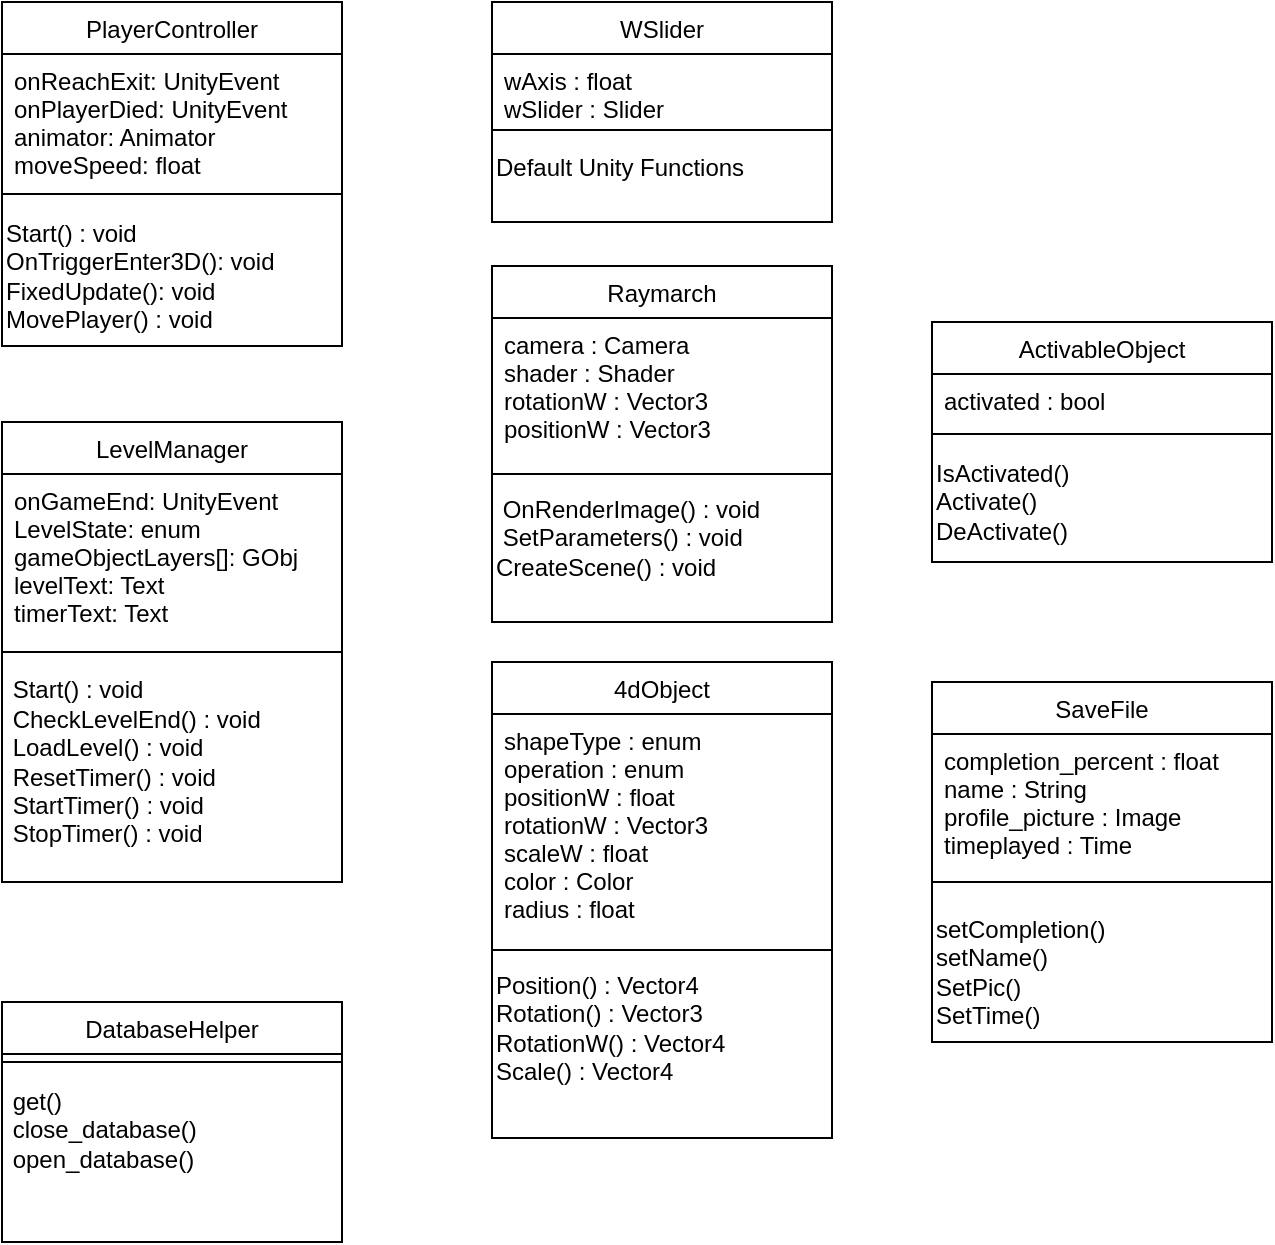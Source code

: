 <mxfile version="24.0.2" type="google">
  <diagram id="C5RBs43oDa-KdzZeNtuy" name="Page-1">
    <mxGraphModel grid="1" page="1" gridSize="10" guides="1" tooltips="1" connect="1" arrows="1" fold="1" pageScale="1" pageWidth="1169" pageHeight="827" math="0" shadow="0">
      <root>
        <mxCell id="WIyWlLk6GJQsqaUBKTNV-0" />
        <mxCell id="WIyWlLk6GJQsqaUBKTNV-1" parent="WIyWlLk6GJQsqaUBKTNV-0" />
        <mxCell id="K4Le7M1OpHTtZv7hwIHG-18" value="PlayerController" style="swimlane;fontStyle=0;align=center;verticalAlign=top;childLayout=stackLayout;horizontal=1;startSize=26;horizontalStack=0;resizeParent=1;resizeLast=0;collapsible=1;marginBottom=0;rounded=0;shadow=0;strokeWidth=1;fillColor=default;" vertex="1" parent="WIyWlLk6GJQsqaUBKTNV-1">
          <mxGeometry x="50" y="90" width="170" height="172" as="geometry">
            <mxRectangle x="390" y="90" width="170" height="26" as="alternateBounds" />
          </mxGeometry>
        </mxCell>
        <mxCell id="K4Le7M1OpHTtZv7hwIHG-19" value="onReachExit: UnityEvent&#xa;onPlayerDied: UnityEvent&#xa;animator: Animator&#xa;moveSpeed: float&#xa;" style="text;align=left;verticalAlign=top;spacingLeft=4;spacingRight=4;overflow=hidden;rotatable=0;points=[[0,0.5],[1,0.5]];portConstraint=eastwest;" vertex="1" parent="K4Le7M1OpHTtZv7hwIHG-18">
          <mxGeometry y="26" width="170" height="64" as="geometry" />
        </mxCell>
        <mxCell id="K4Le7M1OpHTtZv7hwIHG-20" value="" style="line;html=1;strokeWidth=1;align=left;verticalAlign=middle;spacingTop=-1;spacingLeft=3;spacingRight=3;rotatable=0;labelPosition=right;points=[];portConstraint=eastwest;" vertex="1" parent="K4Le7M1OpHTtZv7hwIHG-18">
          <mxGeometry y="90" width="170" height="12" as="geometry" />
        </mxCell>
        <mxCell id="95Nh-biFpDs5KRg09EFn-46" value="Start() : void&lt;div&gt;OnTriggerEnter3D(): void&lt;/div&gt;&lt;div&gt;FixedUpdate(): void&lt;/div&gt;&lt;div&gt;MovePlayer() : void&lt;/div&gt;" style="text;html=1;align=left;verticalAlign=middle;resizable=0;points=[];autosize=1;strokeColor=none;fillColor=none;" vertex="1" parent="K4Le7M1OpHTtZv7hwIHG-18">
          <mxGeometry y="102" width="170" height="70" as="geometry" />
        </mxCell>
        <mxCell id="95Nh-biFpDs5KRg09EFn-3" value="WSlider" style="swimlane;fontStyle=0;align=center;verticalAlign=top;childLayout=stackLayout;horizontal=1;startSize=26;horizontalStack=0;resizeParent=1;resizeLast=0;collapsible=1;marginBottom=0;rounded=0;shadow=0;strokeWidth=1;fillColor=default;" vertex="1" parent="WIyWlLk6GJQsqaUBKTNV-1">
          <mxGeometry x="295" y="90" width="170" height="110" as="geometry">
            <mxRectangle x="390" y="90" width="170" height="26" as="alternateBounds" />
          </mxGeometry>
        </mxCell>
        <mxCell id="95Nh-biFpDs5KRg09EFn-4" value="wAxis : float&#xa;wSlider : Slider" style="text;align=left;verticalAlign=top;spacingLeft=4;spacingRight=4;overflow=hidden;rotatable=0;points=[[0,0.5],[1,0.5]];portConstraint=eastwest;" vertex="1" parent="95Nh-biFpDs5KRg09EFn-3">
          <mxGeometry y="26" width="170" height="34" as="geometry" />
        </mxCell>
        <mxCell id="95Nh-biFpDs5KRg09EFn-5" value="" style="line;html=1;strokeWidth=1;align=left;verticalAlign=middle;spacingTop=-1;spacingLeft=3;spacingRight=3;rotatable=0;labelPosition=right;points=[];portConstraint=eastwest;" vertex="1" parent="95Nh-biFpDs5KRg09EFn-3">
          <mxGeometry y="60" width="170" height="8" as="geometry" />
        </mxCell>
        <mxCell id="95Nh-biFpDs5KRg09EFn-49" value="Default Unity Functions" style="text;html=1;align=left;verticalAlign=middle;resizable=0;points=[];autosize=1;strokeColor=none;fillColor=none;" vertex="1" parent="95Nh-biFpDs5KRg09EFn-3">
          <mxGeometry y="68" width="170" height="30" as="geometry" />
        </mxCell>
        <mxCell id="95Nh-biFpDs5KRg09EFn-6" value="DatabaseHelper" style="swimlane;fontStyle=0;align=center;verticalAlign=top;childLayout=stackLayout;horizontal=1;startSize=26;horizontalStack=0;resizeParent=1;resizeLast=0;collapsible=1;marginBottom=0;rounded=0;shadow=0;strokeWidth=1;fillColor=default;" vertex="1" parent="WIyWlLk6GJQsqaUBKTNV-1">
          <mxGeometry x="50" y="590" width="170" height="120" as="geometry">
            <mxRectangle x="390" y="90" width="170" height="26" as="alternateBounds" />
          </mxGeometry>
        </mxCell>
        <mxCell id="95Nh-biFpDs5KRg09EFn-8" value="" style="line;html=1;strokeWidth=1;align=left;verticalAlign=middle;spacingTop=-1;spacingLeft=3;spacingRight=3;rotatable=0;labelPosition=right;points=[];portConstraint=eastwest;" vertex="1" parent="95Nh-biFpDs5KRg09EFn-6">
          <mxGeometry y="26" width="170" height="8" as="geometry" />
        </mxCell>
        <mxCell id="95Nh-biFpDs5KRg09EFn-48" value="&amp;nbsp;get()&lt;div&gt;&amp;nbsp;close_database()&lt;/div&gt;&lt;div&gt;&amp;nbsp;open_database()&lt;/div&gt;" style="text;html=1;align=left;verticalAlign=middle;resizable=0;points=[];autosize=1;strokeColor=none;fillColor=none;" vertex="1" parent="95Nh-biFpDs5KRg09EFn-6">
          <mxGeometry y="34" width="170" height="60" as="geometry" />
        </mxCell>
        <mxCell id="95Nh-biFpDs5KRg09EFn-21" value="SaveFile" style="swimlane;fontStyle=0;align=center;verticalAlign=top;childLayout=stackLayout;horizontal=1;startSize=26;horizontalStack=0;resizeParent=1;resizeLast=0;collapsible=1;marginBottom=0;rounded=0;shadow=0;strokeWidth=1;fillColor=default;" vertex="1" parent="WIyWlLk6GJQsqaUBKTNV-1">
          <mxGeometry x="515" y="430" width="170" height="180" as="geometry">
            <mxRectangle x="390" y="90" width="170" height="26" as="alternateBounds" />
          </mxGeometry>
        </mxCell>
        <mxCell id="95Nh-biFpDs5KRg09EFn-22" value="completion_percent : float&#xa;name : String&#xa;profile_picture : Image&#xa;timeplayed : Time" style="text;align=left;verticalAlign=top;spacingLeft=4;spacingRight=4;overflow=hidden;rotatable=0;points=[[0,0.5],[1,0.5]];portConstraint=eastwest;" vertex="1" parent="95Nh-biFpDs5KRg09EFn-21">
          <mxGeometry y="26" width="170" height="64" as="geometry" />
        </mxCell>
        <mxCell id="95Nh-biFpDs5KRg09EFn-23" value="" style="line;html=1;strokeWidth=1;align=left;verticalAlign=middle;spacingTop=-1;spacingLeft=3;spacingRight=3;rotatable=0;labelPosition=right;points=[];portConstraint=eastwest;" vertex="1" parent="95Nh-biFpDs5KRg09EFn-21">
          <mxGeometry y="90" width="170" height="20" as="geometry" />
        </mxCell>
        <mxCell id="6wqBPgqLy43YQJ2DFQ9H-0" value="setCompletion()&lt;br&gt;setName()&lt;br&gt;SetPic()&lt;br&gt;SetTime()" style="text;html=1;align=left;verticalAlign=middle;resizable=0;points=[];autosize=1;strokeColor=none;fillColor=none;" vertex="1" parent="95Nh-biFpDs5KRg09EFn-21">
          <mxGeometry y="110" width="170" height="70" as="geometry" />
        </mxCell>
        <mxCell id="95Nh-biFpDs5KRg09EFn-30" value="ActivableObject&#xa;" style="swimlane;fontStyle=0;align=center;verticalAlign=top;childLayout=stackLayout;horizontal=1;startSize=26;horizontalStack=0;resizeParent=1;resizeLast=0;collapsible=1;marginBottom=0;rounded=0;shadow=0;strokeWidth=1;fillColor=default;" vertex="1" parent="WIyWlLk6GJQsqaUBKTNV-1">
          <mxGeometry x="515" y="250" width="170" height="120" as="geometry">
            <mxRectangle x="390" y="90" width="170" height="26" as="alternateBounds" />
          </mxGeometry>
        </mxCell>
        <mxCell id="95Nh-biFpDs5KRg09EFn-31" value="activated : bool" style="text;align=left;verticalAlign=top;spacingLeft=4;spacingRight=4;overflow=hidden;rotatable=0;points=[[0,0.5],[1,0.5]];portConstraint=eastwest;" vertex="1" parent="95Nh-biFpDs5KRg09EFn-30">
          <mxGeometry y="26" width="170" height="26" as="geometry" />
        </mxCell>
        <mxCell id="95Nh-biFpDs5KRg09EFn-32" value="" style="line;html=1;strokeWidth=1;align=left;verticalAlign=middle;spacingTop=-1;spacingLeft=3;spacingRight=3;rotatable=0;labelPosition=right;points=[];portConstraint=eastwest;" vertex="1" parent="95Nh-biFpDs5KRg09EFn-30">
          <mxGeometry y="52" width="170" height="8" as="geometry" />
        </mxCell>
        <mxCell id="buWpC_H8qyvnOtlvaaWJ-0" value="IsActivated()&lt;div&gt;Activate()&lt;/div&gt;&lt;div&gt;DeActivate()&lt;/div&gt;" style="text;html=1;align=left;verticalAlign=middle;resizable=0;points=[];autosize=1;strokeColor=none;fillColor=none;" vertex="1" parent="95Nh-biFpDs5KRg09EFn-30">
          <mxGeometry y="60" width="170" height="60" as="geometry" />
        </mxCell>
        <mxCell id="95Nh-biFpDs5KRg09EFn-33" value="4dObject" style="swimlane;fontStyle=0;align=center;verticalAlign=top;childLayout=stackLayout;horizontal=1;startSize=26;horizontalStack=0;resizeParent=1;resizeLast=0;collapsible=1;marginBottom=0;rounded=0;shadow=0;strokeWidth=1;fillColor=default;" vertex="1" parent="WIyWlLk6GJQsqaUBKTNV-1">
          <mxGeometry x="295" y="420" width="170" height="238" as="geometry">
            <mxRectangle x="390" y="330" width="170" height="26" as="alternateBounds" />
          </mxGeometry>
        </mxCell>
        <mxCell id="95Nh-biFpDs5KRg09EFn-34" value="shapeType : enum&#xa;operation : enum&#xa;positionW : float&#xa;rotationW : Vector3&#xa;scaleW : float&#xa;color : Color&#xa;radius : float&#xa;&#xa;" style="text;align=left;verticalAlign=top;spacingLeft=4;spacingRight=4;overflow=hidden;rotatable=0;points=[[0,0.5],[1,0.5]];portConstraint=eastwest;" vertex="1" parent="95Nh-biFpDs5KRg09EFn-33">
          <mxGeometry y="26" width="170" height="114" as="geometry" />
        </mxCell>
        <mxCell id="95Nh-biFpDs5KRg09EFn-35" value="" style="line;html=1;strokeWidth=1;align=left;verticalAlign=middle;spacingTop=-1;spacingLeft=3;spacingRight=3;rotatable=0;labelPosition=right;points=[];portConstraint=eastwest;" vertex="1" parent="95Nh-biFpDs5KRg09EFn-33">
          <mxGeometry y="140" width="170" height="8" as="geometry" />
        </mxCell>
        <mxCell id="95Nh-biFpDs5KRg09EFn-54" value="Position() : Vector4&lt;div&gt;Rotation() : Vector3&lt;/div&gt;&lt;div&gt;RotationW() : Vector4&lt;/div&gt;&lt;div&gt;Scale() : Vector4&lt;/div&gt;" style="text;html=1;align=left;verticalAlign=middle;resizable=0;points=[];autosize=1;strokeColor=none;fillColor=none;" vertex="1" parent="95Nh-biFpDs5KRg09EFn-33">
          <mxGeometry y="148" width="170" height="70" as="geometry" />
        </mxCell>
        <mxCell id="95Nh-biFpDs5KRg09EFn-40" value="LevelManager" style="swimlane;fontStyle=0;align=center;verticalAlign=top;childLayout=stackLayout;horizontal=1;startSize=26;horizontalStack=0;resizeParent=1;resizeLast=0;collapsible=1;marginBottom=0;rounded=0;shadow=0;strokeWidth=1;fillColor=default;" vertex="1" parent="WIyWlLk6GJQsqaUBKTNV-1">
          <mxGeometry x="50" y="300" width="170" height="230" as="geometry">
            <mxRectangle x="390" y="330" width="170" height="26" as="alternateBounds" />
          </mxGeometry>
        </mxCell>
        <mxCell id="95Nh-biFpDs5KRg09EFn-41" value="onGameEnd: UnityEvent&#xa;LevelState: enum&#xa;gameObjectLayers[]: GObj&#xa;levelText: Text&#xa;timerText: Text&#xa;" style="text;align=left;verticalAlign=top;spacingLeft=4;spacingRight=4;overflow=hidden;rotatable=0;points=[[0,0.5],[1,0.5]];portConstraint=eastwest;" vertex="1" parent="95Nh-biFpDs5KRg09EFn-40">
          <mxGeometry y="26" width="170" height="84" as="geometry" />
        </mxCell>
        <mxCell id="95Nh-biFpDs5KRg09EFn-42" value="" style="line;html=1;strokeWidth=1;align=left;verticalAlign=middle;spacingTop=-1;spacingLeft=3;spacingRight=3;rotatable=0;labelPosition=right;points=[];portConstraint=eastwest;" vertex="1" parent="95Nh-biFpDs5KRg09EFn-40">
          <mxGeometry y="110" width="170" height="10" as="geometry" />
        </mxCell>
        <mxCell id="95Nh-biFpDs5KRg09EFn-45" value="&amp;nbsp;Start() : void&lt;div&gt;&amp;nbsp;CheckLevelEnd()&amp;nbsp;&lt;span style=&quot;background-color: initial;&quot;&gt;: void&lt;/span&gt;&lt;/div&gt;&lt;div&gt;&amp;nbsp;LoadLevel()&amp;nbsp;&lt;span style=&quot;background-color: initial;&quot;&gt;: void&lt;/span&gt;&lt;/div&gt;&lt;div&gt;&amp;nbsp;ResetTimer()&amp;nbsp;&lt;span style=&quot;background-color: initial;&quot;&gt;: void&lt;/span&gt;&lt;/div&gt;&lt;div&gt;&amp;nbsp;StartTimer()&amp;nbsp;&lt;span style=&quot;background-color: initial;&quot;&gt;: void&lt;/span&gt;&lt;/div&gt;&lt;div&gt;&amp;nbsp;StopTimer()&amp;nbsp;&lt;span style=&quot;background-color: initial;&quot;&gt;: void&lt;/span&gt;&lt;/div&gt;" style="text;html=1;align=left;verticalAlign=middle;resizable=0;points=[];autosize=1;strokeColor=none;fillColor=none;" vertex="1" parent="95Nh-biFpDs5KRg09EFn-40">
          <mxGeometry y="120" width="170" height="100" as="geometry" />
        </mxCell>
        <mxCell id="95Nh-biFpDs5KRg09EFn-50" value="Raymarch&#xa;" style="swimlane;fontStyle=0;align=center;verticalAlign=top;childLayout=stackLayout;horizontal=1;startSize=26;horizontalStack=0;resizeParent=1;resizeLast=0;collapsible=1;marginBottom=0;rounded=0;shadow=0;strokeWidth=1;fillColor=default;" vertex="1" parent="WIyWlLk6GJQsqaUBKTNV-1">
          <mxGeometry x="295" y="222" width="170" height="178" as="geometry">
            <mxRectangle x="390" y="90" width="170" height="26" as="alternateBounds" />
          </mxGeometry>
        </mxCell>
        <mxCell id="95Nh-biFpDs5KRg09EFn-51" value="camera : Camera&#xa;shader : Shader&#xa;rotationW : Vector3&#xa;positionW : Vector3&#xa;&#xa;" style="text;align=left;verticalAlign=top;spacingLeft=4;spacingRight=4;overflow=hidden;rotatable=0;points=[[0,0.5],[1,0.5]];portConstraint=eastwest;" vertex="1" parent="95Nh-biFpDs5KRg09EFn-50">
          <mxGeometry y="26" width="170" height="74" as="geometry" />
        </mxCell>
        <mxCell id="95Nh-biFpDs5KRg09EFn-52" value="" style="line;html=1;strokeWidth=1;align=left;verticalAlign=middle;spacingTop=-1;spacingLeft=3;spacingRight=3;rotatable=0;labelPosition=right;points=[];portConstraint=eastwest;" vertex="1" parent="95Nh-biFpDs5KRg09EFn-50">
          <mxGeometry y="100" width="170" height="8" as="geometry" />
        </mxCell>
        <mxCell id="95Nh-biFpDs5KRg09EFn-53" value="&amp;nbsp;OnRenderImage() : void&lt;div&gt;&amp;nbsp;SetParameters() : void&lt;/div&gt;&lt;div&gt;CreateScene() : void&lt;/div&gt;&lt;div&gt;&lt;br&gt;&lt;/div&gt;" style="text;html=1;align=left;verticalAlign=middle;resizable=0;points=[];autosize=1;strokeColor=none;fillColor=none;" vertex="1" parent="95Nh-biFpDs5KRg09EFn-50">
          <mxGeometry y="108" width="170" height="70" as="geometry" />
        </mxCell>
      </root>
    </mxGraphModel>
  </diagram>
</mxfile>
